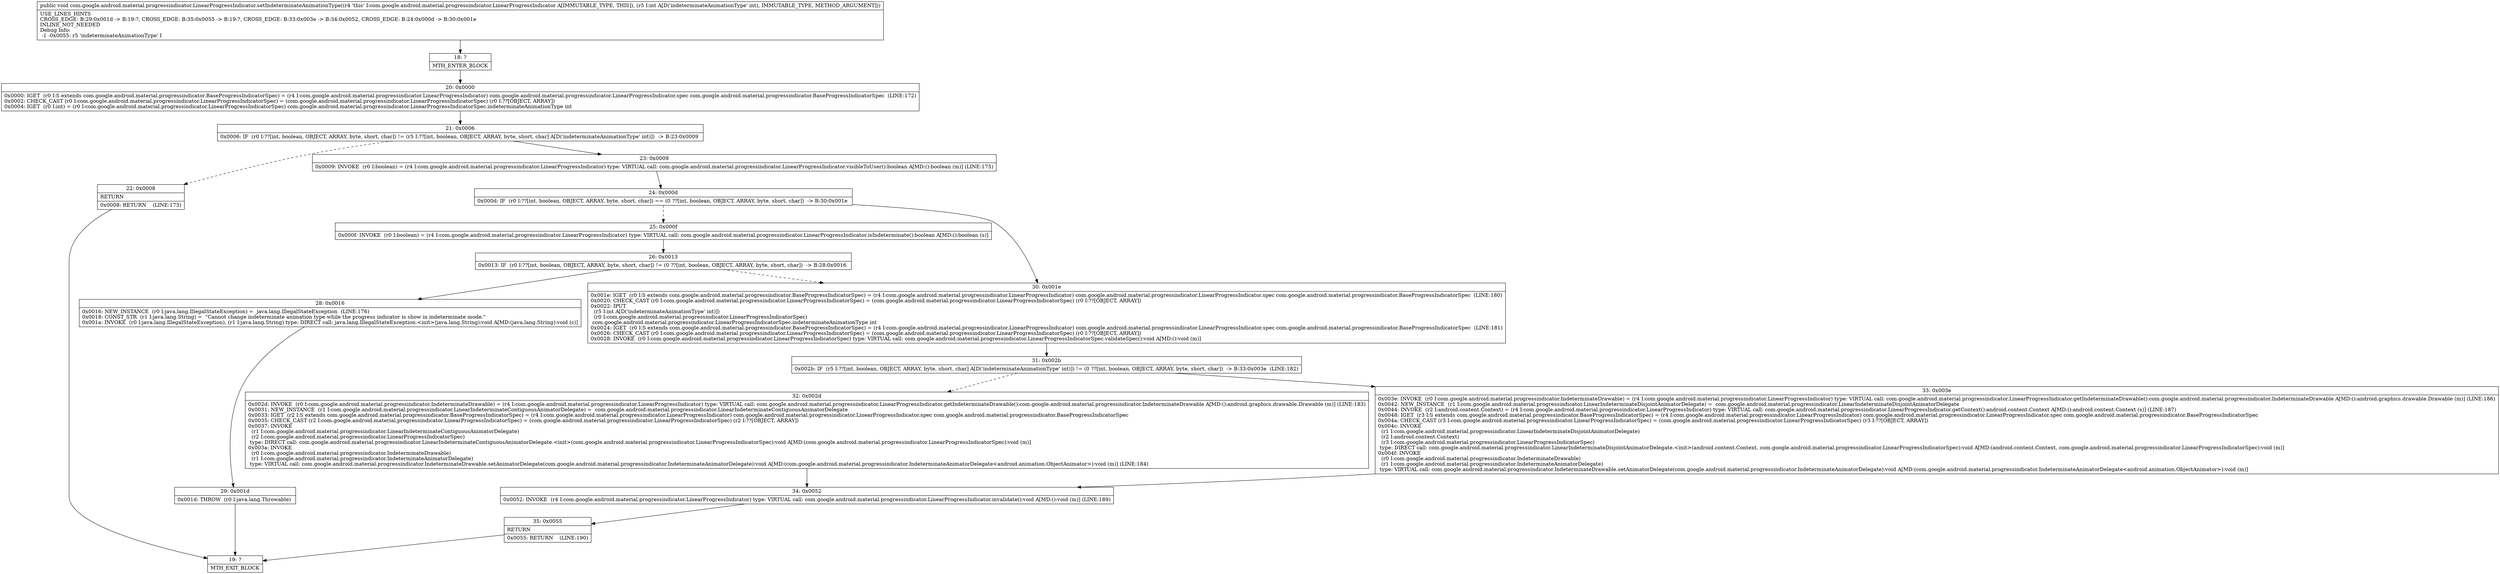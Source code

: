 digraph "CFG forcom.google.android.material.progressindicator.LinearProgressIndicator.setIndeterminateAnimationType(I)V" {
Node_18 [shape=record,label="{18\:\ ?|MTH_ENTER_BLOCK\l}"];
Node_20 [shape=record,label="{20\:\ 0x0000|0x0000: IGET  (r0 I:S extends com.google.android.material.progressindicator.BaseProgressIndicatorSpec) = (r4 I:com.google.android.material.progressindicator.LinearProgressIndicator) com.google.android.material.progressindicator.LinearProgressIndicator.spec com.google.android.material.progressindicator.BaseProgressIndicatorSpec  (LINE:172)\l0x0002: CHECK_CAST (r0 I:com.google.android.material.progressindicator.LinearProgressIndicatorSpec) = (com.google.android.material.progressindicator.LinearProgressIndicatorSpec) (r0 I:??[OBJECT, ARRAY]) \l0x0004: IGET  (r0 I:int) = (r0 I:com.google.android.material.progressindicator.LinearProgressIndicatorSpec) com.google.android.material.progressindicator.LinearProgressIndicatorSpec.indeterminateAnimationType int \l}"];
Node_21 [shape=record,label="{21\:\ 0x0006|0x0006: IF  (r0 I:??[int, boolean, OBJECT, ARRAY, byte, short, char]) != (r5 I:??[int, boolean, OBJECT, ARRAY, byte, short, char] A[D('indeterminateAnimationType' int)])  \-\> B:23:0x0009 \l}"];
Node_22 [shape=record,label="{22\:\ 0x0008|RETURN\l|0x0008: RETURN    (LINE:173)\l}"];
Node_19 [shape=record,label="{19\:\ ?|MTH_EXIT_BLOCK\l}"];
Node_23 [shape=record,label="{23\:\ 0x0009|0x0009: INVOKE  (r0 I:boolean) = (r4 I:com.google.android.material.progressindicator.LinearProgressIndicator) type: VIRTUAL call: com.google.android.material.progressindicator.LinearProgressIndicator.visibleToUser():boolean A[MD:():boolean (m)] (LINE:175)\l}"];
Node_24 [shape=record,label="{24\:\ 0x000d|0x000d: IF  (r0 I:??[int, boolean, OBJECT, ARRAY, byte, short, char]) == (0 ??[int, boolean, OBJECT, ARRAY, byte, short, char])  \-\> B:30:0x001e \l}"];
Node_25 [shape=record,label="{25\:\ 0x000f|0x000f: INVOKE  (r0 I:boolean) = (r4 I:com.google.android.material.progressindicator.LinearProgressIndicator) type: VIRTUAL call: com.google.android.material.progressindicator.LinearProgressIndicator.isIndeterminate():boolean A[MD:():boolean (s)]\l}"];
Node_26 [shape=record,label="{26\:\ 0x0013|0x0013: IF  (r0 I:??[int, boolean, OBJECT, ARRAY, byte, short, char]) != (0 ??[int, boolean, OBJECT, ARRAY, byte, short, char])  \-\> B:28:0x0016 \l}"];
Node_28 [shape=record,label="{28\:\ 0x0016|0x0016: NEW_INSTANCE  (r0 I:java.lang.IllegalStateException) =  java.lang.IllegalStateException  (LINE:176)\l0x0018: CONST_STR  (r1 I:java.lang.String) =  \"Cannot change indeterminate animation type while the progress indicator is show in indeterminate mode.\" \l0x001a: INVOKE  (r0 I:java.lang.IllegalStateException), (r1 I:java.lang.String) type: DIRECT call: java.lang.IllegalStateException.\<init\>(java.lang.String):void A[MD:(java.lang.String):void (c)]\l}"];
Node_29 [shape=record,label="{29\:\ 0x001d|0x001d: THROW  (r0 I:java.lang.Throwable) \l}"];
Node_30 [shape=record,label="{30\:\ 0x001e|0x001e: IGET  (r0 I:S extends com.google.android.material.progressindicator.BaseProgressIndicatorSpec) = (r4 I:com.google.android.material.progressindicator.LinearProgressIndicator) com.google.android.material.progressindicator.LinearProgressIndicator.spec com.google.android.material.progressindicator.BaseProgressIndicatorSpec  (LINE:180)\l0x0020: CHECK_CAST (r0 I:com.google.android.material.progressindicator.LinearProgressIndicatorSpec) = (com.google.android.material.progressindicator.LinearProgressIndicatorSpec) (r0 I:??[OBJECT, ARRAY]) \l0x0022: IPUT  \l  (r5 I:int A[D('indeterminateAnimationType' int)])\l  (r0 I:com.google.android.material.progressindicator.LinearProgressIndicatorSpec)\l com.google.android.material.progressindicator.LinearProgressIndicatorSpec.indeterminateAnimationType int \l0x0024: IGET  (r0 I:S extends com.google.android.material.progressindicator.BaseProgressIndicatorSpec) = (r4 I:com.google.android.material.progressindicator.LinearProgressIndicator) com.google.android.material.progressindicator.LinearProgressIndicator.spec com.google.android.material.progressindicator.BaseProgressIndicatorSpec  (LINE:181)\l0x0026: CHECK_CAST (r0 I:com.google.android.material.progressindicator.LinearProgressIndicatorSpec) = (com.google.android.material.progressindicator.LinearProgressIndicatorSpec) (r0 I:??[OBJECT, ARRAY]) \l0x0028: INVOKE  (r0 I:com.google.android.material.progressindicator.LinearProgressIndicatorSpec) type: VIRTUAL call: com.google.android.material.progressindicator.LinearProgressIndicatorSpec.validateSpec():void A[MD:():void (m)]\l}"];
Node_31 [shape=record,label="{31\:\ 0x002b|0x002b: IF  (r5 I:??[int, boolean, OBJECT, ARRAY, byte, short, char] A[D('indeterminateAnimationType' int)]) != (0 ??[int, boolean, OBJECT, ARRAY, byte, short, char])  \-\> B:33:0x003e  (LINE:182)\l}"];
Node_32 [shape=record,label="{32\:\ 0x002d|0x002d: INVOKE  (r0 I:com.google.android.material.progressindicator.IndeterminateDrawable) = (r4 I:com.google.android.material.progressindicator.LinearProgressIndicator) type: VIRTUAL call: com.google.android.material.progressindicator.LinearProgressIndicator.getIndeterminateDrawable():com.google.android.material.progressindicator.IndeterminateDrawable A[MD:():android.graphics.drawable.Drawable (m)] (LINE:183)\l0x0031: NEW_INSTANCE  (r1 I:com.google.android.material.progressindicator.LinearIndeterminateContiguousAnimatorDelegate) =  com.google.android.material.progressindicator.LinearIndeterminateContiguousAnimatorDelegate \l0x0033: IGET  (r2 I:S extends com.google.android.material.progressindicator.BaseProgressIndicatorSpec) = (r4 I:com.google.android.material.progressindicator.LinearProgressIndicator) com.google.android.material.progressindicator.LinearProgressIndicator.spec com.google.android.material.progressindicator.BaseProgressIndicatorSpec \l0x0035: CHECK_CAST (r2 I:com.google.android.material.progressindicator.LinearProgressIndicatorSpec) = (com.google.android.material.progressindicator.LinearProgressIndicatorSpec) (r2 I:??[OBJECT, ARRAY]) \l0x0037: INVOKE  \l  (r1 I:com.google.android.material.progressindicator.LinearIndeterminateContiguousAnimatorDelegate)\l  (r2 I:com.google.android.material.progressindicator.LinearProgressIndicatorSpec)\l type: DIRECT call: com.google.android.material.progressindicator.LinearIndeterminateContiguousAnimatorDelegate.\<init\>(com.google.android.material.progressindicator.LinearProgressIndicatorSpec):void A[MD:(com.google.android.material.progressindicator.LinearProgressIndicatorSpec):void (m)]\l0x003a: INVOKE  \l  (r0 I:com.google.android.material.progressindicator.IndeterminateDrawable)\l  (r1 I:com.google.android.material.progressindicator.IndeterminateAnimatorDelegate)\l type: VIRTUAL call: com.google.android.material.progressindicator.IndeterminateDrawable.setAnimatorDelegate(com.google.android.material.progressindicator.IndeterminateAnimatorDelegate):void A[MD:(com.google.android.material.progressindicator.IndeterminateAnimatorDelegate\<android.animation.ObjectAnimator\>):void (m)] (LINE:184)\l}"];
Node_34 [shape=record,label="{34\:\ 0x0052|0x0052: INVOKE  (r4 I:com.google.android.material.progressindicator.LinearProgressIndicator) type: VIRTUAL call: com.google.android.material.progressindicator.LinearProgressIndicator.invalidate():void A[MD:():void (m)] (LINE:189)\l}"];
Node_35 [shape=record,label="{35\:\ 0x0055|RETURN\l|0x0055: RETURN    (LINE:190)\l}"];
Node_33 [shape=record,label="{33\:\ 0x003e|0x003e: INVOKE  (r0 I:com.google.android.material.progressindicator.IndeterminateDrawable) = (r4 I:com.google.android.material.progressindicator.LinearProgressIndicator) type: VIRTUAL call: com.google.android.material.progressindicator.LinearProgressIndicator.getIndeterminateDrawable():com.google.android.material.progressindicator.IndeterminateDrawable A[MD:():android.graphics.drawable.Drawable (m)] (LINE:186)\l0x0042: NEW_INSTANCE  (r1 I:com.google.android.material.progressindicator.LinearIndeterminateDisjointAnimatorDelegate) =  com.google.android.material.progressindicator.LinearIndeterminateDisjointAnimatorDelegate \l0x0044: INVOKE  (r2 I:android.content.Context) = (r4 I:com.google.android.material.progressindicator.LinearProgressIndicator) type: VIRTUAL call: com.google.android.material.progressindicator.LinearProgressIndicator.getContext():android.content.Context A[MD:():android.content.Context (s)] (LINE:187)\l0x0048: IGET  (r3 I:S extends com.google.android.material.progressindicator.BaseProgressIndicatorSpec) = (r4 I:com.google.android.material.progressindicator.LinearProgressIndicator) com.google.android.material.progressindicator.LinearProgressIndicator.spec com.google.android.material.progressindicator.BaseProgressIndicatorSpec \l0x004a: CHECK_CAST (r3 I:com.google.android.material.progressindicator.LinearProgressIndicatorSpec) = (com.google.android.material.progressindicator.LinearProgressIndicatorSpec) (r3 I:??[OBJECT, ARRAY]) \l0x004c: INVOKE  \l  (r1 I:com.google.android.material.progressindicator.LinearIndeterminateDisjointAnimatorDelegate)\l  (r2 I:android.content.Context)\l  (r3 I:com.google.android.material.progressindicator.LinearProgressIndicatorSpec)\l type: DIRECT call: com.google.android.material.progressindicator.LinearIndeterminateDisjointAnimatorDelegate.\<init\>(android.content.Context, com.google.android.material.progressindicator.LinearProgressIndicatorSpec):void A[MD:(android.content.Context, com.google.android.material.progressindicator.LinearProgressIndicatorSpec):void (m)]\l0x004f: INVOKE  \l  (r0 I:com.google.android.material.progressindicator.IndeterminateDrawable)\l  (r1 I:com.google.android.material.progressindicator.IndeterminateAnimatorDelegate)\l type: VIRTUAL call: com.google.android.material.progressindicator.IndeterminateDrawable.setAnimatorDelegate(com.google.android.material.progressindicator.IndeterminateAnimatorDelegate):void A[MD:(com.google.android.material.progressindicator.IndeterminateAnimatorDelegate\<android.animation.ObjectAnimator\>):void (m)]\l}"];
MethodNode[shape=record,label="{public void com.google.android.material.progressindicator.LinearProgressIndicator.setIndeterminateAnimationType((r4 'this' I:com.google.android.material.progressindicator.LinearProgressIndicator A[IMMUTABLE_TYPE, THIS]), (r5 I:int A[D('indeterminateAnimationType' int), IMMUTABLE_TYPE, METHOD_ARGUMENT]))  | USE_LINES_HINTS\lCROSS_EDGE: B:29:0x001d \-\> B:19:?, CROSS_EDGE: B:35:0x0055 \-\> B:19:?, CROSS_EDGE: B:33:0x003e \-\> B:34:0x0052, CROSS_EDGE: B:24:0x000d \-\> B:30:0x001e\lINLINE_NOT_NEEDED\lDebug Info:\l  \-1 \-0x0055: r5 'indeterminateAnimationType' I\l}"];
MethodNode -> Node_18;Node_18 -> Node_20;
Node_20 -> Node_21;
Node_21 -> Node_22[style=dashed];
Node_21 -> Node_23;
Node_22 -> Node_19;
Node_23 -> Node_24;
Node_24 -> Node_25[style=dashed];
Node_24 -> Node_30;
Node_25 -> Node_26;
Node_26 -> Node_28;
Node_26 -> Node_30[style=dashed];
Node_28 -> Node_29;
Node_29 -> Node_19;
Node_30 -> Node_31;
Node_31 -> Node_32[style=dashed];
Node_31 -> Node_33;
Node_32 -> Node_34;
Node_34 -> Node_35;
Node_35 -> Node_19;
Node_33 -> Node_34;
}

